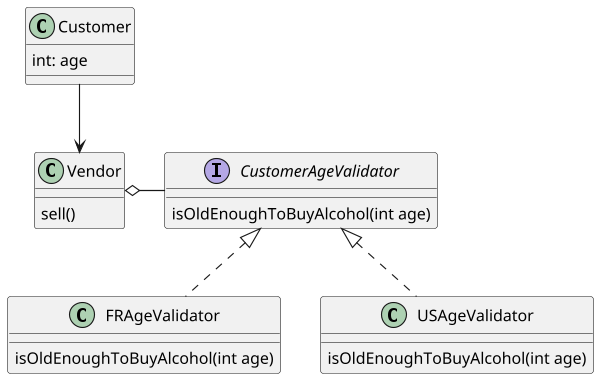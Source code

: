 @startuml exercice-ocp-correction
scale 600*600
hide footbox

class Vendor{
    sell()
}

class Customer {
    int: age
}

interface CustomerAgeValidator{
    isOldEnoughToBuyAlcohol(int age)
}

class FRAgeValidator{
    isOldEnoughToBuyAlcohol(int age)
}

class USAgeValidator{
    isOldEnoughToBuyAlcohol(int age)
}

Customer --> Vendor
Vendor o- CustomerAgeValidator
CustomerAgeValidator <|.. FRAgeValidator
CustomerAgeValidator <|.. USAgeValidator
@enduml
